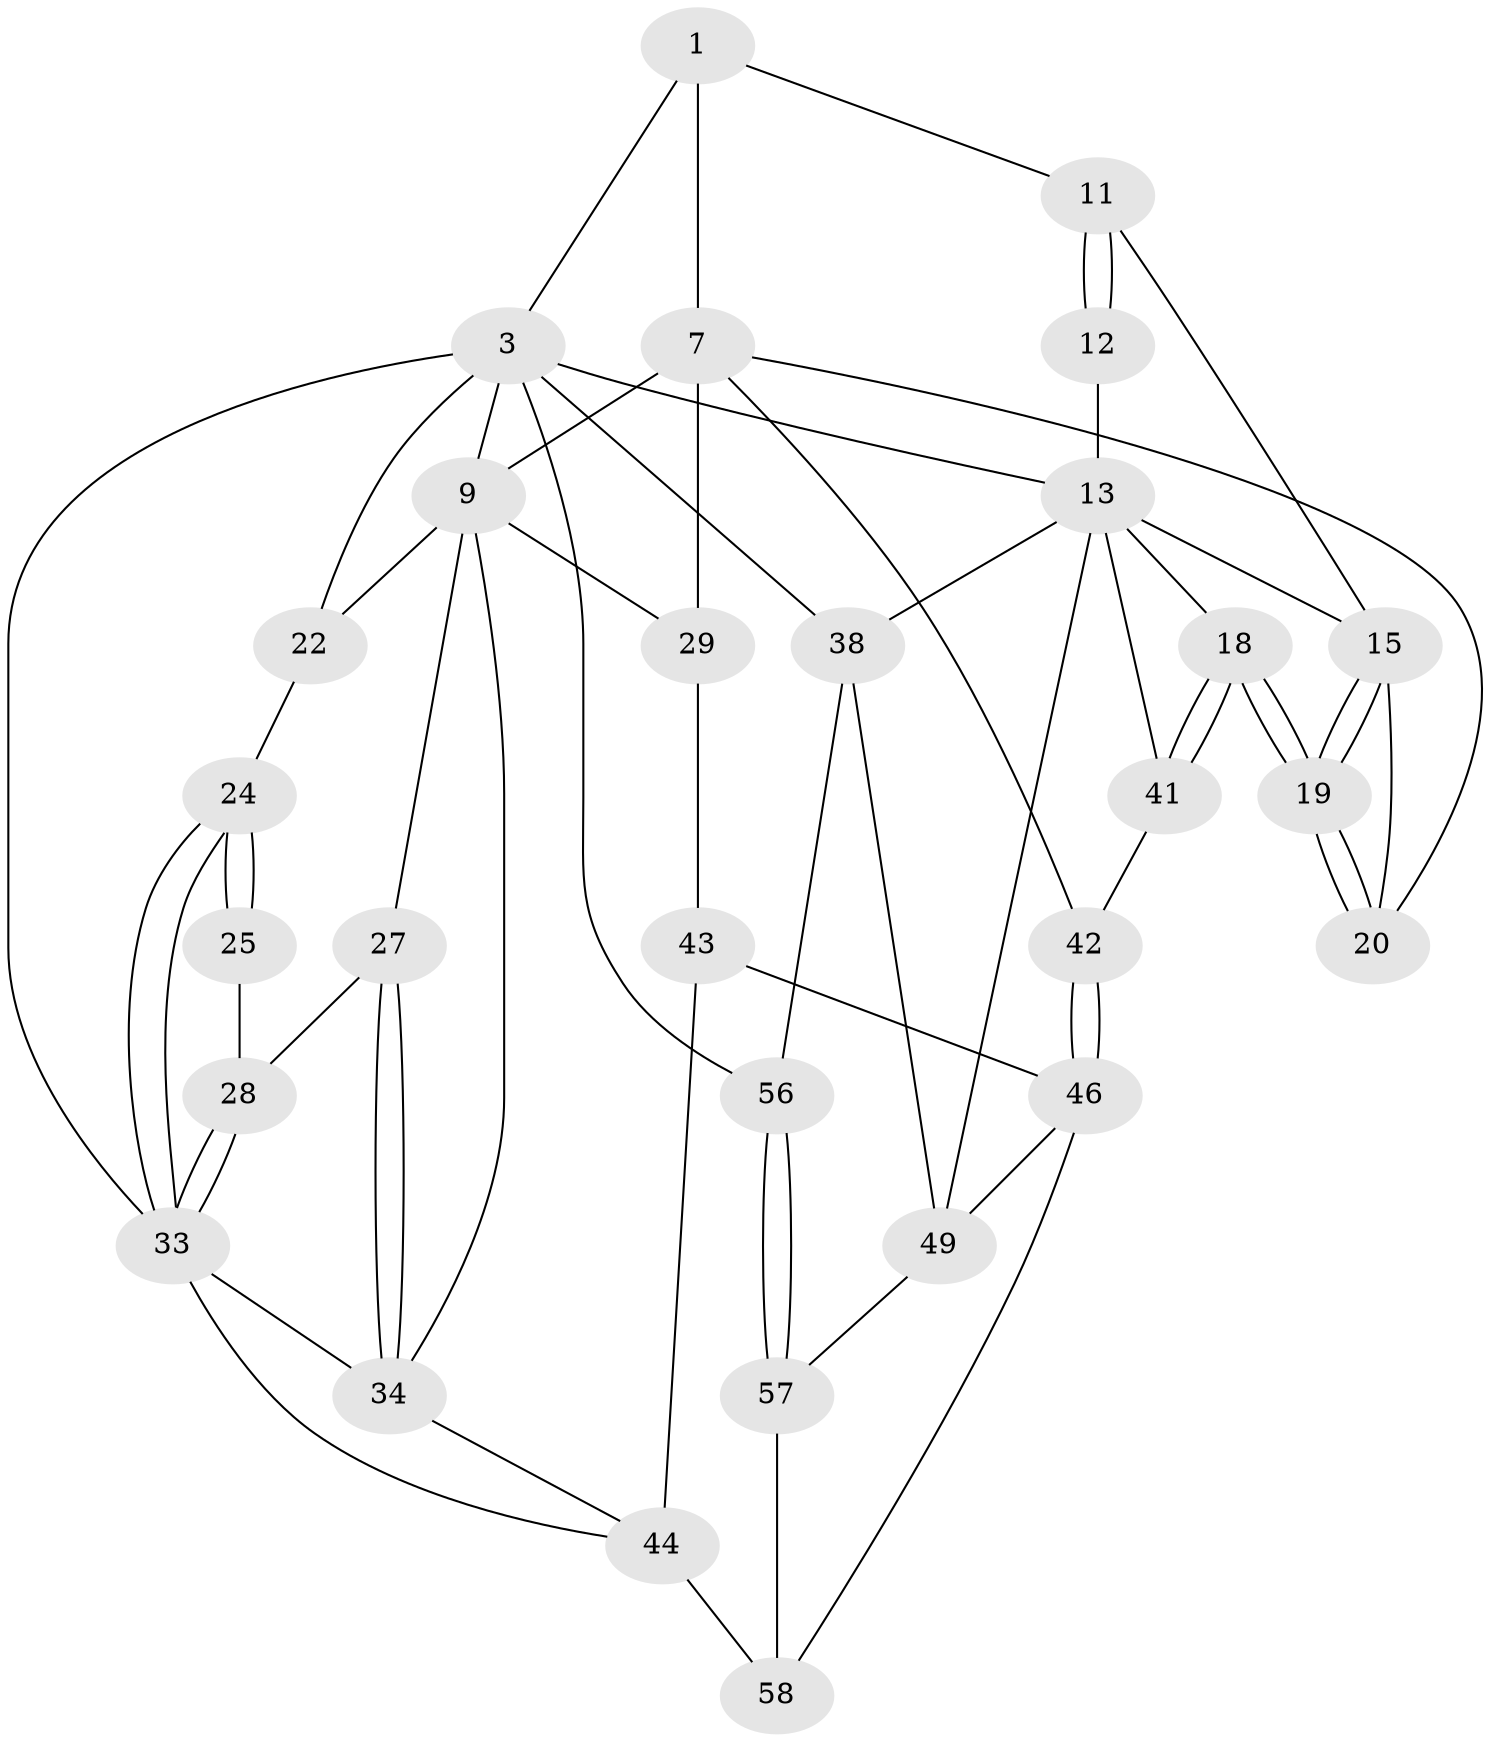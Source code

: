 // original degree distribution, {4: 0.1724137931034483, 5: 0.5517241379310345, 6: 0.20689655172413793, 3: 0.06896551724137931}
// Generated by graph-tools (version 1.1) at 2025/28/03/15/25 16:28:03]
// undirected, 29 vertices, 64 edges
graph export_dot {
graph [start="1"]
  node [color=gray90,style=filled];
  1 [pos="+0.6087689869319677+0",super="+6+2"];
  3 [pos="+1+0",super="+37+4"];
  7 [pos="+0.4336978654253422+0.26106287301696474",super="+8+21"];
  9 [pos="+0.3644563320204167+0.2227106676044715",super="+23+10"];
  11 [pos="+0.6535402134545465+0.18134682836494817"];
  12 [pos="+0.7521670345123629+0.1286504528369798"];
  13 [pos="+1+0",super="+17+14"];
  15 [pos="+0.8120825980238241+0.21103565375256061",super="+16"];
  18 [pos="+0.8067319937573342+0.44189501635854245"];
  19 [pos="+0.7837263197953597+0.4204019920968852"];
  20 [pos="+0.769977680189919+0.4126825868272436"];
  22 [pos="+0+0"];
  24 [pos="+0+0.273172663066994"];
  25 [pos="+0.3092709995321586+0.2476222122249481"];
  27 [pos="+0.20614083180038595+0.4599917534222776"];
  28 [pos="+0.18879991160689477+0.4393580451010708"];
  29 [pos="+0.3334651726984366+0.5854312080487372",super="+32"];
  33 [pos="+0+0.406215279612736",super="+36"];
  34 [pos="+0.21433643924692822+0.4764074789392909",super="+35"];
  38 [pos="+1+0.9014199634975266",super="+53"];
  41 [pos="+0.7904685714883438+0.4960366949217092"];
  42 [pos="+0.5353842401702524+0.598703396406056"];
  43 [pos="+0.3313523009635457+0.6374528605308815",super="+48"];
  44 [pos="+0.19446056614044255+0.6688254286249316",super="+51"];
  46 [pos="+0.6327305573341342+0.7806213042570427",super="+47"];
  49 [pos="+0.7919977647239806+0.7551111712769191",super="+50"];
  56 [pos="+0.9193690242179748+1"];
  57 [pos="+0.7132173887357636+1"];
  58 [pos="+0.4470243161248978+1"];
  1 -- 11;
  1 -- 7;
  1 -- 3;
  3 -- 13;
  3 -- 56;
  3 -- 38;
  3 -- 22;
  3 -- 9;
  3 -- 33 [weight=2];
  7 -- 9;
  7 -- 29 [weight=2];
  7 -- 42;
  7 -- 20;
  9 -- 34;
  9 -- 27;
  9 -- 29;
  9 -- 22;
  11 -- 12;
  11 -- 12;
  11 -- 15;
  12 -- 13;
  13 -- 49;
  13 -- 18;
  13 -- 38;
  13 -- 41;
  13 -- 15;
  15 -- 19;
  15 -- 19;
  15 -- 20;
  18 -- 19;
  18 -- 19;
  18 -- 41;
  18 -- 41;
  19 -- 20;
  19 -- 20;
  22 -- 24;
  24 -- 25;
  24 -- 25;
  24 -- 33;
  24 -- 33;
  25 -- 28;
  27 -- 28;
  27 -- 34;
  27 -- 34;
  28 -- 33;
  28 -- 33;
  29 -- 43;
  33 -- 34;
  33 -- 44;
  34 -- 44;
  38 -- 56;
  38 -- 49;
  41 -- 42;
  42 -- 46;
  42 -- 46;
  43 -- 44 [weight=2];
  43 -- 46;
  44 -- 58;
  46 -- 58;
  46 -- 49;
  49 -- 57;
  56 -- 57;
  56 -- 57;
  57 -- 58;
}
